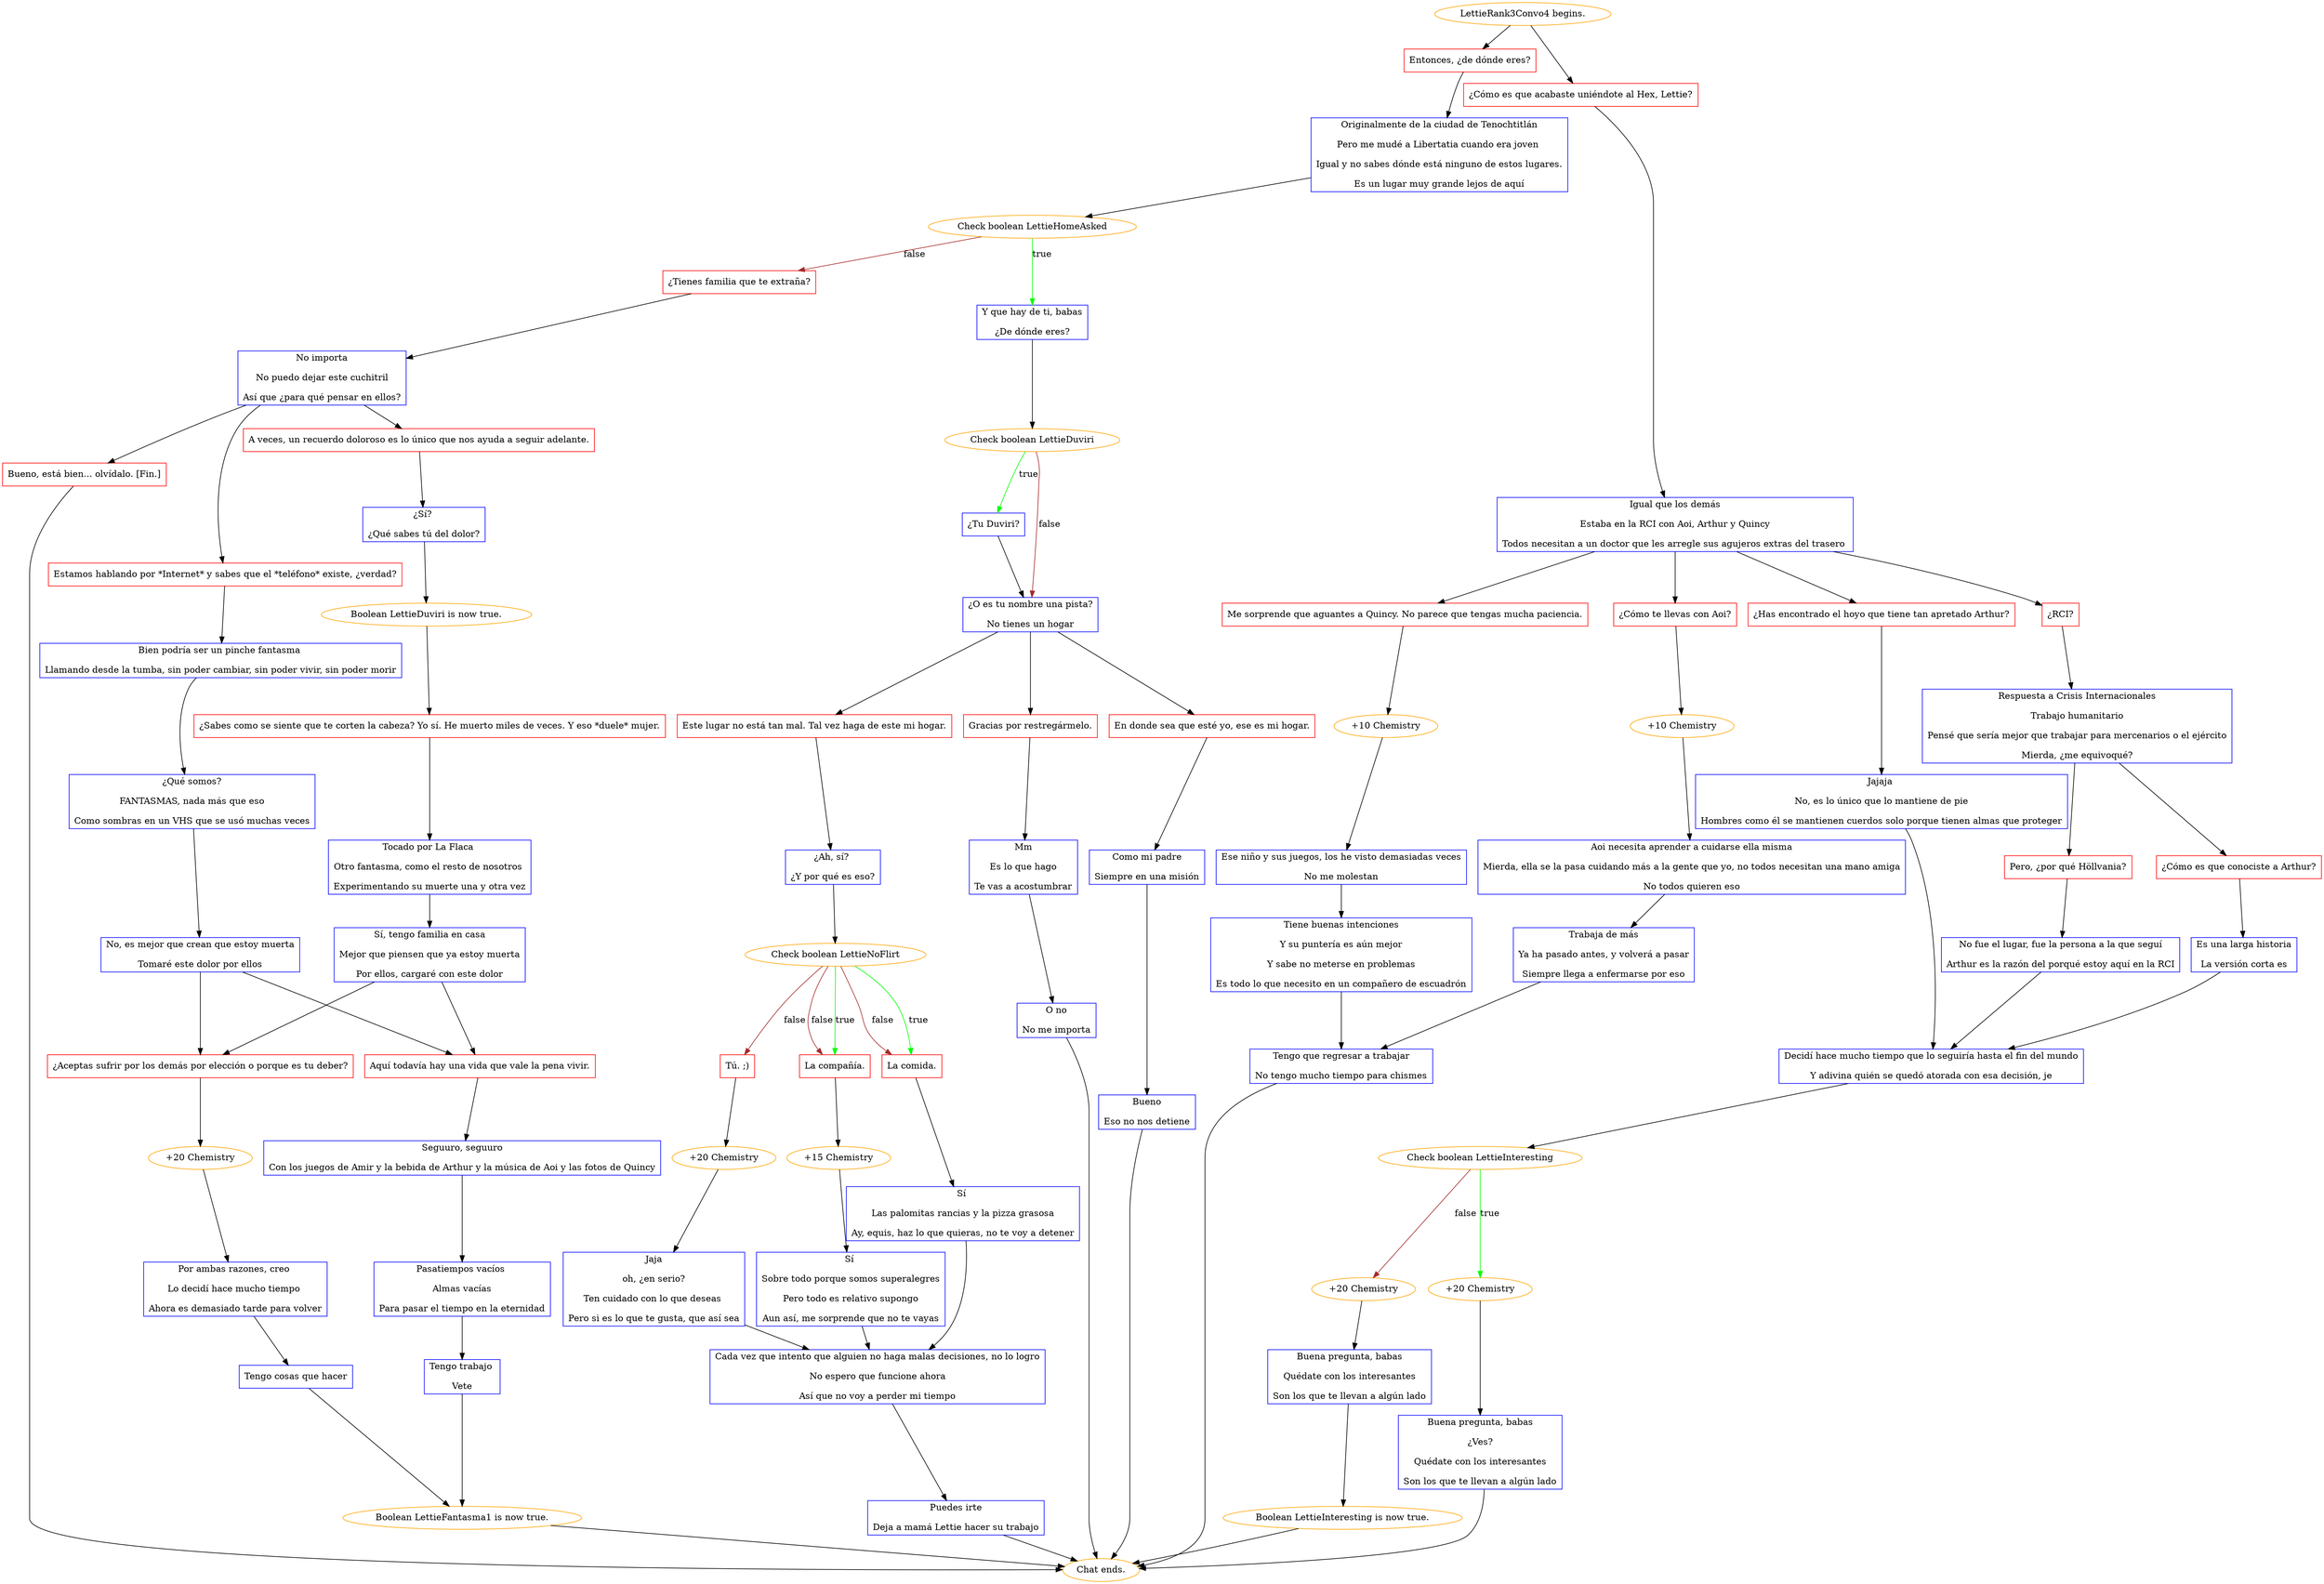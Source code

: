 digraph {
	"LettieRank3Convo4 begins." [color=orange];
		"LettieRank3Convo4 begins." -> j612712561;
		"LettieRank3Convo4 begins." -> j2546876086;
	j612712561 [label="Entonces, ¿de dónde eres?",shape=box,color=red];
		j612712561 -> j1816826330;
	j2546876086 [label="¿Cómo es que acabaste uniéndote al Hex, Lettie?",shape=box,color=red];
		j2546876086 -> j38500652;
	j1816826330 [label="Originalmente de la ciudad de Tenochtitlán
Pero me mudé a Libertatia cuando era joven 
Igual y no sabes dónde está ninguno de estos lugares.
Es un lugar muy grande lejos de aquí",shape=box,color=blue];
		j1816826330 -> j626268686;
	j38500652 [label="Igual que los demás
Estaba en la RCI con Aoi, Arthur y Quincy
Todos necesitan a un doctor que les arregle sus agujeros extras del trasero ",shape=box,color=blue];
		j38500652 -> j3744607329;
		j38500652 -> j893583261;
		j38500652 -> j2073103183;
		j38500652 -> j854177193;
	j626268686 [label="Check boolean LettieHomeAsked",color=orange];
		j626268686 -> j4255568141 [label=true,color=green];
		j626268686 -> j3447871623 [label=false,color=brown];
	j3744607329 [label="¿Cómo te llevas con Aoi?",shape=box,color=red];
		j3744607329 -> j2530376349;
	j893583261 [label="Me sorprende que aguantes a Quincy. No parece que tengas mucha paciencia.",shape=box,color=red];
		j893583261 -> j3540827804;
	j2073103183 [label="¿Has encontrado el hoyo que tiene tan apretado Arthur?",shape=box,color=red];
		j2073103183 -> j720004328;
	j854177193 [label="¿RCI?",shape=box,color=red];
		j854177193 -> j2229593940;
	j4255568141 [label="Y que hay de ti, babas
¿De dónde eres?",shape=box,color=blue];
		j4255568141 -> j2608084088;
	j3447871623 [label="¿Tienes familia que te extraña?",shape=box,color=red];
		j3447871623 -> j3223136730;
	j2530376349 [label="+10 Chemistry",color=orange];
		j2530376349 -> j1877358247;
	j3540827804 [label="+10 Chemistry",color=orange];
		j3540827804 -> j2228234864;
	j720004328 [label="Jajaja 
No, es lo único que lo mantiene de pie
Hombres como él se mantienen cuerdos solo porque tienen almas que proteger",shape=box,color=blue];
		j720004328 -> j1558954321;
	j2229593940 [label="Respuesta a Crisis Internacionales
Trabajo humanitario
Pensé que sería mejor que trabajar para mercenarios o el ejército
Mierda, ¿me equivoqué?",shape=box,color=blue];
		j2229593940 -> j1527227554;
		j2229593940 -> j2547243818;
	j2608084088 [label="Check boolean LettieDuviri",color=orange];
		j2608084088 -> j1342223698 [label=true,color=green];
		j2608084088 -> j61808871 [label=false,color=brown];
	j3223136730 [label="No importa
No puedo dejar este cuchitril
Así que ¿para qué pensar en ellos?",shape=box,color=blue];
		j3223136730 -> j1183565025;
		j3223136730 -> j3691414320;
		j3223136730 -> j2668031777;
	j1877358247 [label="Aoi necesita aprender a cuidarse ella misma
Mierda, ella se la pasa cuidando más a la gente que yo, no todos necesitan una mano amiga
No todos quieren eso",shape=box,color=blue];
		j1877358247 -> j1857029144;
	j2228234864 [label="Ese niño y sus juegos, los he visto demasiadas veces
No me molestan",shape=box,color=blue];
		j2228234864 -> j97579938;
	j1558954321 [label="Decidí hace mucho tiempo que lo seguiría hasta el fin del mundo
Y adivina quién se quedó atorada con esa decisión, je",shape=box,color=blue];
		j1558954321 -> j1451161206;
	j1527227554 [label="¿Cómo es que conociste a Arthur?",shape=box,color=red];
		j1527227554 -> j718390128;
	j2547243818 [label="Pero, ¿por qué Höllvania?",shape=box,color=red];
		j2547243818 -> j4114103262;
	j1342223698 [label="¿Tu Duviri?",shape=box,color=blue];
		j1342223698 -> j61808871;
	j61808871 [label="¿O es tu nombre una pista?
No tienes un hogar",shape=box,color=blue];
		j61808871 -> j1607511986;
		j61808871 -> j2906645295;
		j61808871 -> j3605270474;
	j1183565025 [label="A veces, un recuerdo doloroso es lo único que nos ayuda a seguir adelante.",shape=box,color=red];
		j1183565025 -> j2844399019;
	j3691414320 [label="Estamos hablando por *Internet* y sabes que el *teléfono* existe, ¿verdad?",shape=box,color=red];
		j3691414320 -> j63872217;
	j2668031777 [label="Bueno, está bien... olvídalo. [Fin.]",shape=box,color=red];
		j2668031777 -> "Chat ends.";
	j1857029144 [label="Trabaja de más
Ya ha pasado antes, y volverá a pasar
Siempre llega a enfermarse por eso",shape=box,color=blue];
		j1857029144 -> j2029665683;
	j97579938 [label="Tiene buenas intenciones
Y su puntería es aún mejor
Y sabe no meterse en problemas
Es todo lo que necesito en un compañero de escuadrón",shape=box,color=blue];
		j97579938 -> j2029665683;
	j1451161206 [label="Check boolean LettieInteresting",color=orange];
		j1451161206 -> j1187175238 [label=true,color=green];
		j1451161206 -> j1217363403 [label=false,color=brown];
	j718390128 [label="Es una larga historia
La versión corta es",shape=box,color=blue];
		j718390128 -> j1558954321;
	j4114103262 [label="No fue el lugar, fue la persona a la que seguí
Arthur es la razón del porqué estoy aquí en la RCI",shape=box,color=blue];
		j4114103262 -> j1558954321;
	j1607511986 [label="Este lugar no está tan mal. Tal vez haga de este mi hogar.",shape=box,color=red];
		j1607511986 -> j3030626573;
	j2906645295 [label="Gracias por restregármelo.",shape=box,color=red];
		j2906645295 -> j1357111815;
	j3605270474 [label="En donde sea que esté yo, ese es mi hogar.",shape=box,color=red];
		j3605270474 -> j249446305;
	j2844399019 [label="¿Sí? 
¿Qué sabes tú del dolor?",shape=box,color=blue];
		j2844399019 -> j3197399221;
	j63872217 [label="Bien podría ser un pinche fantasma 
Llamando desde la tumba, sin poder cambiar, sin poder vivir, sin poder morir",shape=box,color=blue];
		j63872217 -> j3589683815;
	"Chat ends." [color=orange];
	j2029665683 [label="Tengo que regresar a trabajar
No tengo mucho tiempo para chismes",shape=box,color=blue];
		j2029665683 -> "Chat ends.";
	j1187175238 [label="+20 Chemistry",color=orange];
		j1187175238 -> j3504778260;
	j1217363403 [label="+20 Chemistry",color=orange];
		j1217363403 -> j287713569;
	j3030626573 [label="¿Ah, sí? 
¿Y por qué es eso?",shape=box,color=blue];
		j3030626573 -> j628755748;
	j1357111815 [label="Mm
Es lo que hago
Te vas a acostumbrar",shape=box,color=blue];
		j1357111815 -> j2207889015;
	j249446305 [label="Como mi padre
Siempre en una misión",shape=box,color=blue];
		j249446305 -> j3838450041;
	j3197399221 [label="Boolean LettieDuviri is now true.",color=orange];
		j3197399221 -> j1814319043;
	j3589683815 [label="¿Qué somos?
FANTASMAS, nada más que eso
Como sombras en un VHS que se usó muchas veces",shape=box,color=blue];
		j3589683815 -> j93340574;
	j3504778260 [label="Buena pregunta, babas
¿Ves?
Quédate con los interesantes
Son los que te llevan a algún lado",shape=box,color=blue];
		j3504778260 -> "Chat ends.";
	j287713569 [label="Buena pregunta, babas
Quédate con los interesantes
Son los que te llevan a algún lado",shape=box,color=blue];
		j287713569 -> j70267491;
	j628755748 [label="Check boolean LettieNoFlirt",color=orange];
		j628755748 -> j1611013162 [label=true,color=green];
		j628755748 -> j1977920043 [label=true,color=green];
		j628755748 -> j1977920043 [label=false,color=brown];
		j628755748 -> j1611013162 [label=false,color=brown];
		j628755748 -> j2732258696 [label=false,color=brown];
	j2207889015 [label="O no
No me importa",shape=box,color=blue];
		j2207889015 -> "Chat ends.";
	j3838450041 [label="Bueno
Eso no nos detiene",shape=box,color=blue];
		j3838450041 -> "Chat ends.";
	j1814319043 [label="¿Sabes como se siente que te corten la cabeza? Yo sí. He muerto miles de veces. Y eso *duele* mujer.",shape=box,color=red];
		j1814319043 -> j3478659416;
	j93340574 [label="No, es mejor que crean que estoy muerta
Tomaré este dolor por ellos",shape=box,color=blue];
		j93340574 -> j1215048413;
		j93340574 -> j3038362741;
	j70267491 [label="Boolean LettieInteresting is now true.",color=orange];
		j70267491 -> "Chat ends.";
	j1611013162 [label="La compañía.",shape=box,color=red];
		j1611013162 -> j205111566;
	j1977920043 [label="La comida.",shape=box,color=red];
		j1977920043 -> j2131922050;
	j2732258696 [label="Tú. ;)",shape=box,color=red];
		j2732258696 -> j239451021;
	j3478659416 [label="Tocado por La Flaca 
Otro fantasma, como el resto de nosotros 
Experimentando su muerte una y otra vez",shape=box,color=blue];
		j3478659416 -> j566708253;
	j1215048413 [label="¿Aceptas sufrir por los demás por elección o porque es tu deber?",shape=box,color=red];
		j1215048413 -> j738962855;
	j3038362741 [label="Aquí todavía hay una vida que vale la pena vivir.",shape=box,color=red];
		j3038362741 -> j4236633023;
	j205111566 [label="+15 Chemistry",color=orange];
		j205111566 -> j3605775575;
	j2131922050 [label="Sí 
Las palomitas rancias y la pizza grasosa
Ay, equis, haz lo que quieras, no te voy a detener",shape=box,color=blue];
		j2131922050 -> j3165514985;
	j239451021 [label="+20 Chemistry",color=orange];
		j239451021 -> j2501921452;
	j566708253 [label="Sí, tengo familia en casa
Mejor que piensen que ya estoy muerta
Por ellos, cargaré con este dolor",shape=box,color=blue];
		j566708253 -> j1215048413;
		j566708253 -> j3038362741;
	j738962855 [label="+20 Chemistry",color=orange];
		j738962855 -> j3190938109;
	j4236633023 [label="Seguuro, seguuro
Con los juegos de Amir y la bebida de Arthur y la música de Aoi y las fotos de Quincy",shape=box,color=blue];
		j4236633023 -> j4157613774;
	j3605775575 [label="Sí 
Sobre todo porque somos superalegres
Pero todo es relativo supongo
Aun así, me sorprende que no te vayas",shape=box,color=blue];
		j3605775575 -> j3165514985;
	j3165514985 [label="Cada vez que intento que alguien no haga malas decisiones, no lo logro
No espero que funcione ahora
Así que no voy a perder mi tiempo",shape=box,color=blue];
		j3165514985 -> j2561636708;
	j2501921452 [label="Jaja
oh, ¿en serio?
Ten cuidado con lo que deseas 
Pero si es lo que te gusta, que así sea",shape=box,color=blue];
		j2501921452 -> j3165514985;
	j3190938109 [label="Por ambas razones, creo 
Lo decidí hace mucho tiempo 
Ahora es demasiado tarde para volver",shape=box,color=blue];
		j3190938109 -> j366741662;
	j4157613774 [label="Pasatiempos vacíos 
Almas vacías
Para pasar el tiempo en la eternidad",shape=box,color=blue];
		j4157613774 -> j2413975202;
	j2561636708 [label="Puedes irte
Deja a mamá Lettie hacer su trabajo",shape=box,color=blue];
		j2561636708 -> "Chat ends.";
	j366741662 [label="Tengo cosas que hacer",shape=box,color=blue];
		j366741662 -> j1253712857;
	j2413975202 [label="Tengo trabajo 
Vete",shape=box,color=blue];
		j2413975202 -> j1253712857;
	j1253712857 [label="Boolean LettieFantasma1 is now true.",color=orange];
		j1253712857 -> "Chat ends.";
}